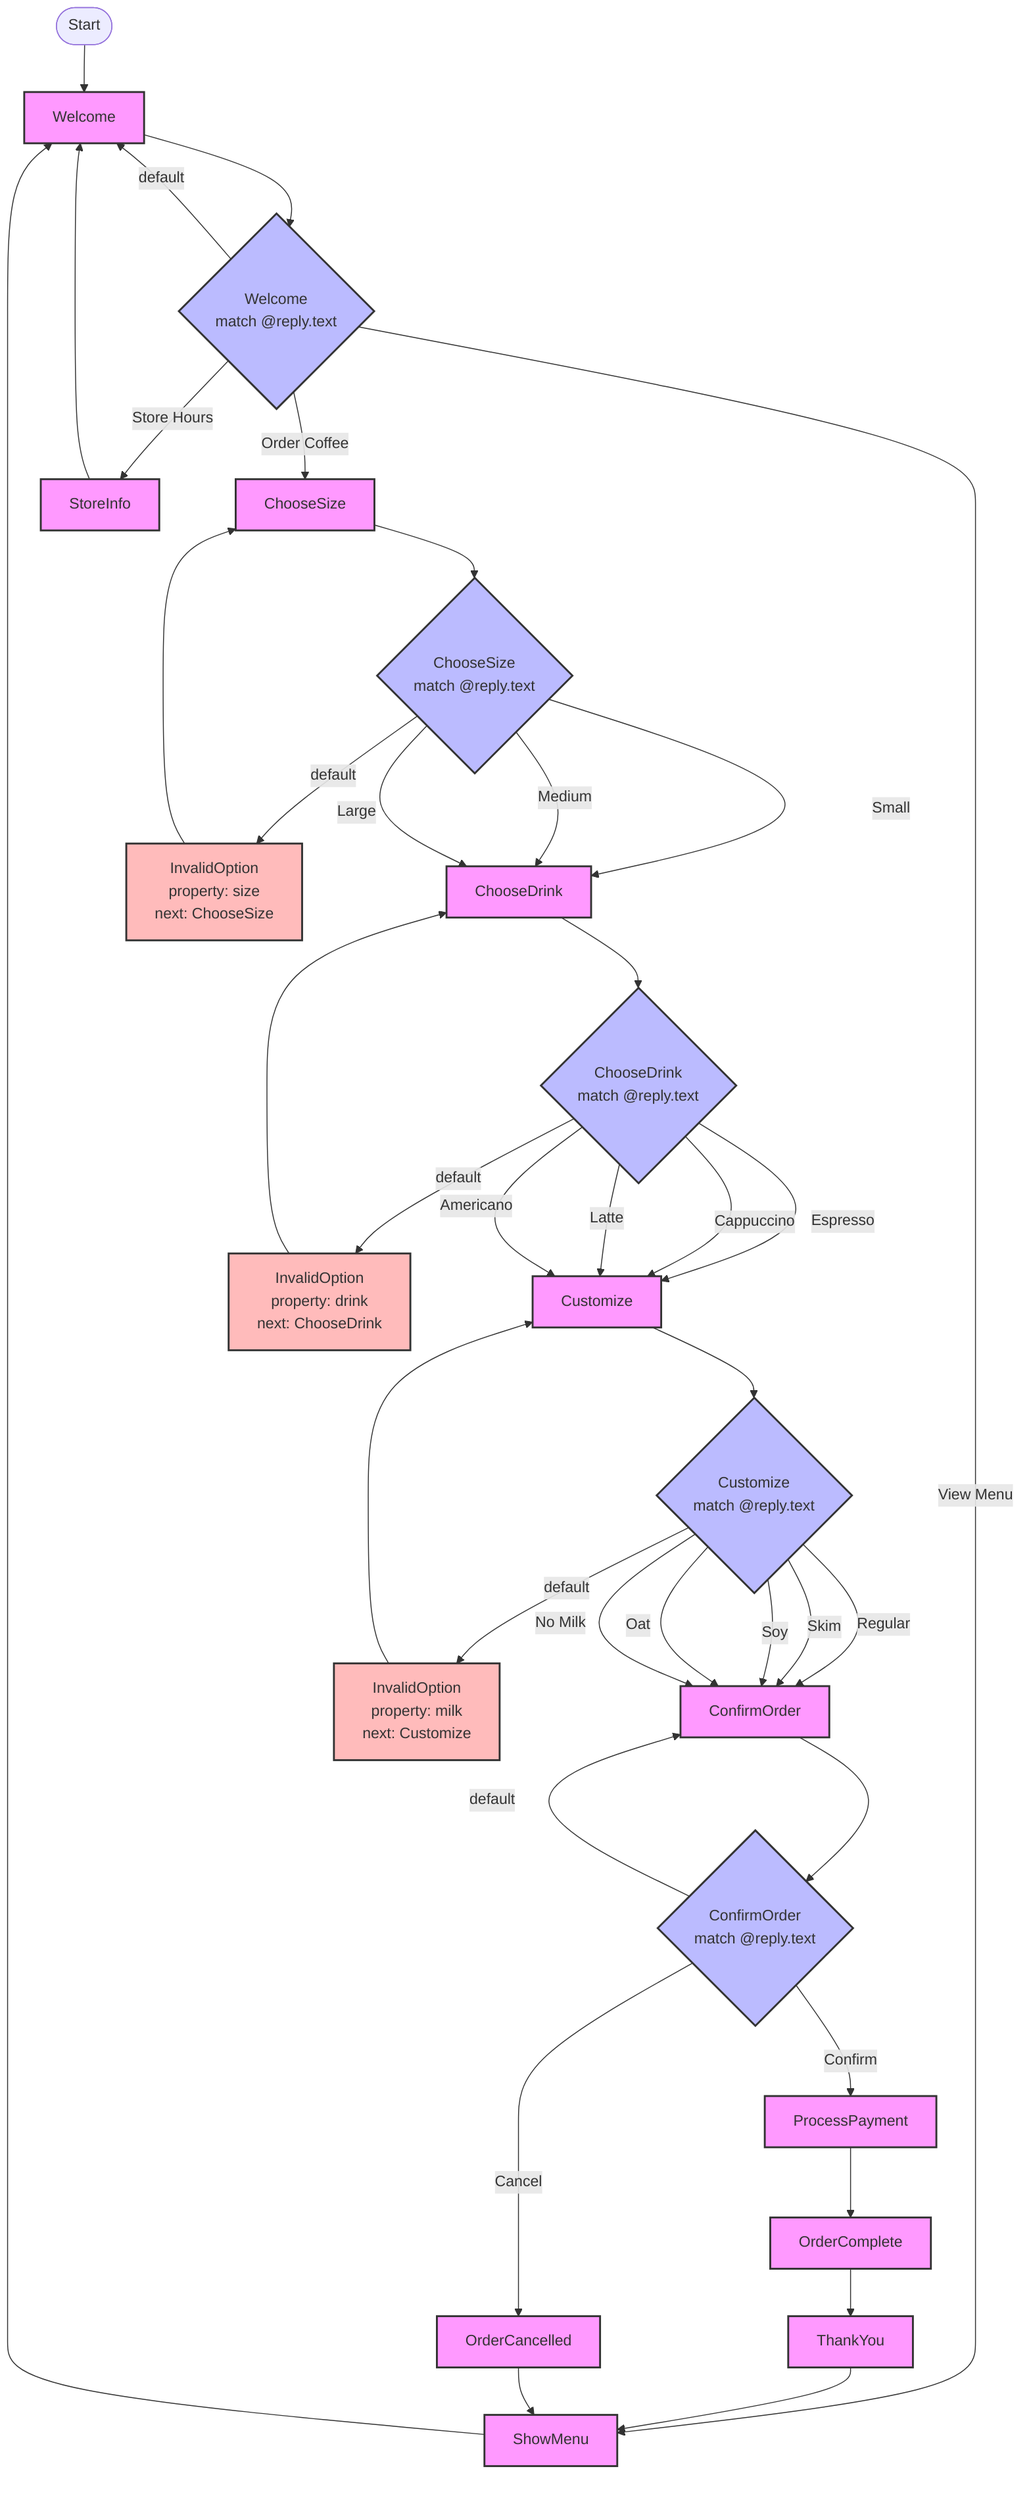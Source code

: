 flowchart TD
    Start([Start]) --> Welcome[Welcome]
    
    %% Welcome state and match block
    Welcome --> Welcome_match{Welcome<br/>match @reply.text}
    Welcome_match -->|"Order Coffee"| ChooseSize
    Welcome_match -->|"View Menu"| ShowMenu
    Welcome_match -->|"Store Hours"| StoreInfo
    Welcome_match -->|default| Welcome
    
    %% ChooseSize state and match block
    ChooseSize --> ChooseSize_match{ChooseSize<br/>match @reply.text}
    ChooseSize_match -->|"Small"| ChooseDrink
    ChooseSize_match -->|"Medium"| ChooseDrink
    ChooseSize_match -->|"Large"| ChooseDrink
    ChooseSize_match -->|default| InvalidOption1[InvalidOption<br/>property: size<br/>next: ChooseSize]
    
    %% ChooseDrink state and match block
    ChooseDrink --> ChooseDrink_match{ChooseDrink<br/>match @reply.text}
    ChooseDrink_match -->|"Espresso"| Customize
    ChooseDrink_match -->|"Cappuccino"| Customize
    ChooseDrink_match -->|"Latte"| Customize
    ChooseDrink_match -->|"Americano"| Customize
    ChooseDrink_match -->|default| InvalidOption2[InvalidOption<br/>property: drink<br/>next: ChooseDrink]
    
    %% Customize state and match block
    Customize --> Customize_match{Customize<br/>match @reply.text}
    Customize_match -->|"Regular"| ConfirmOrder
    Customize_match -->|"Skim"| ConfirmOrder
    Customize_match -->|"Soy"| ConfirmOrder
    Customize_match -->|"Oat"| ConfirmOrder
    Customize_match -->|"No Milk"| ConfirmOrder
    Customize_match -->|default| InvalidOption3[InvalidOption<br/>property: milk<br/>next: Customize]
    
    %% ConfirmOrder state and match block
    ConfirmOrder --> ConfirmOrder_match{ConfirmOrder<br/>match @reply.text}
    ConfirmOrder_match -->|"Confirm"| ProcessPayment
    ConfirmOrder_match -->|"Cancel"| OrderCancelled
    ConfirmOrder_match -->|default| ConfirmOrder
    
    %% Direct transitions
    ProcessPayment --> OrderComplete
    OrderComplete --> ThankYou
    ThankYou --> ShowMenu
    ShowMenu --> Welcome
    OrderCancelled --> ShowMenu
    StoreInfo --> Welcome
    
    %% InvalidOption returns to @next
    InvalidOption1 --> ChooseSize
    InvalidOption2 --> ChooseDrink
    InvalidOption3 --> Customize
    
    %% Style the nodes
    classDef stateNode fill:#f9f,stroke:#333,stroke-width:2px
    classDef matchNode fill:#bbf,stroke:#333,stroke-width:2px,shape:diamond
    classDef invalidNode fill:#fbb,stroke:#333,stroke-width:2px
    
    class Welcome,ChooseSize,ChooseDrink,Customize,ConfirmOrder,ProcessPayment,OrderComplete,ThankYou,ShowMenu,StoreInfo,OrderCancelled stateNode
    class Welcome_match,ChooseSize_match,ChooseDrink_match,Customize_match,ConfirmOrder_match matchNode
    class InvalidOption1,InvalidOption2,InvalidOption3 invalidNode